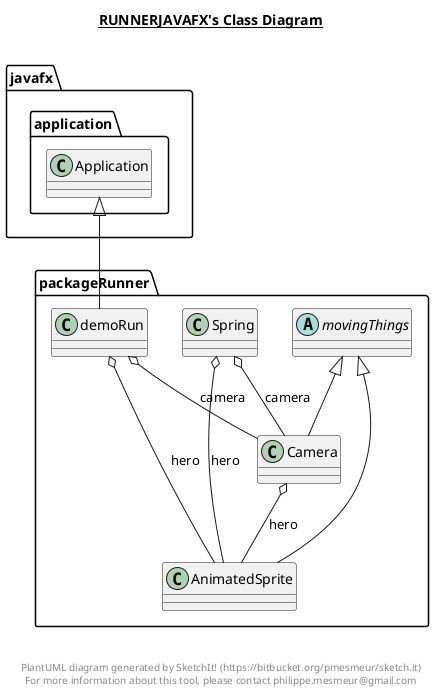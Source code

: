 @startuml

title __RUNNERJAVAFX's Class Diagram__\n

  namespace packageRunner {
    class packageRunner.AnimatedSprite {
    }
  }
  

  namespace packageRunner {
    class packageRunner.Camera {
    }
  }
  

  namespace packageRunner {
    class packageRunner.Spring {
    }
  }
  

  namespace packageRunner {
    class packageRunner.demoRun {
    }
  }
  

  namespace packageRunner {
    abstract class packageRunner.movingThings {
    }
  }
  

  packageRunner.AnimatedSprite -up-|> packageRunner.movingThings
  packageRunner.Camera -up-|> packageRunner.movingThings
  packageRunner.Camera o-- packageRunner.AnimatedSprite : hero
  packageRunner.Spring o-- packageRunner.Camera : camera
  packageRunner.Spring o-- packageRunner.AnimatedSprite : hero
  packageRunner.demoRun -up-|> javafx.application.Application
  packageRunner.demoRun o-- packageRunner.Camera : camera
  packageRunner.demoRun o-- packageRunner.AnimatedSprite : hero


right footer


PlantUML diagram generated by SketchIt! (https://bitbucket.org/pmesmeur/sketch.it)
For more information about this tool, please contact philippe.mesmeur@gmail.com
endfooter

@enduml
